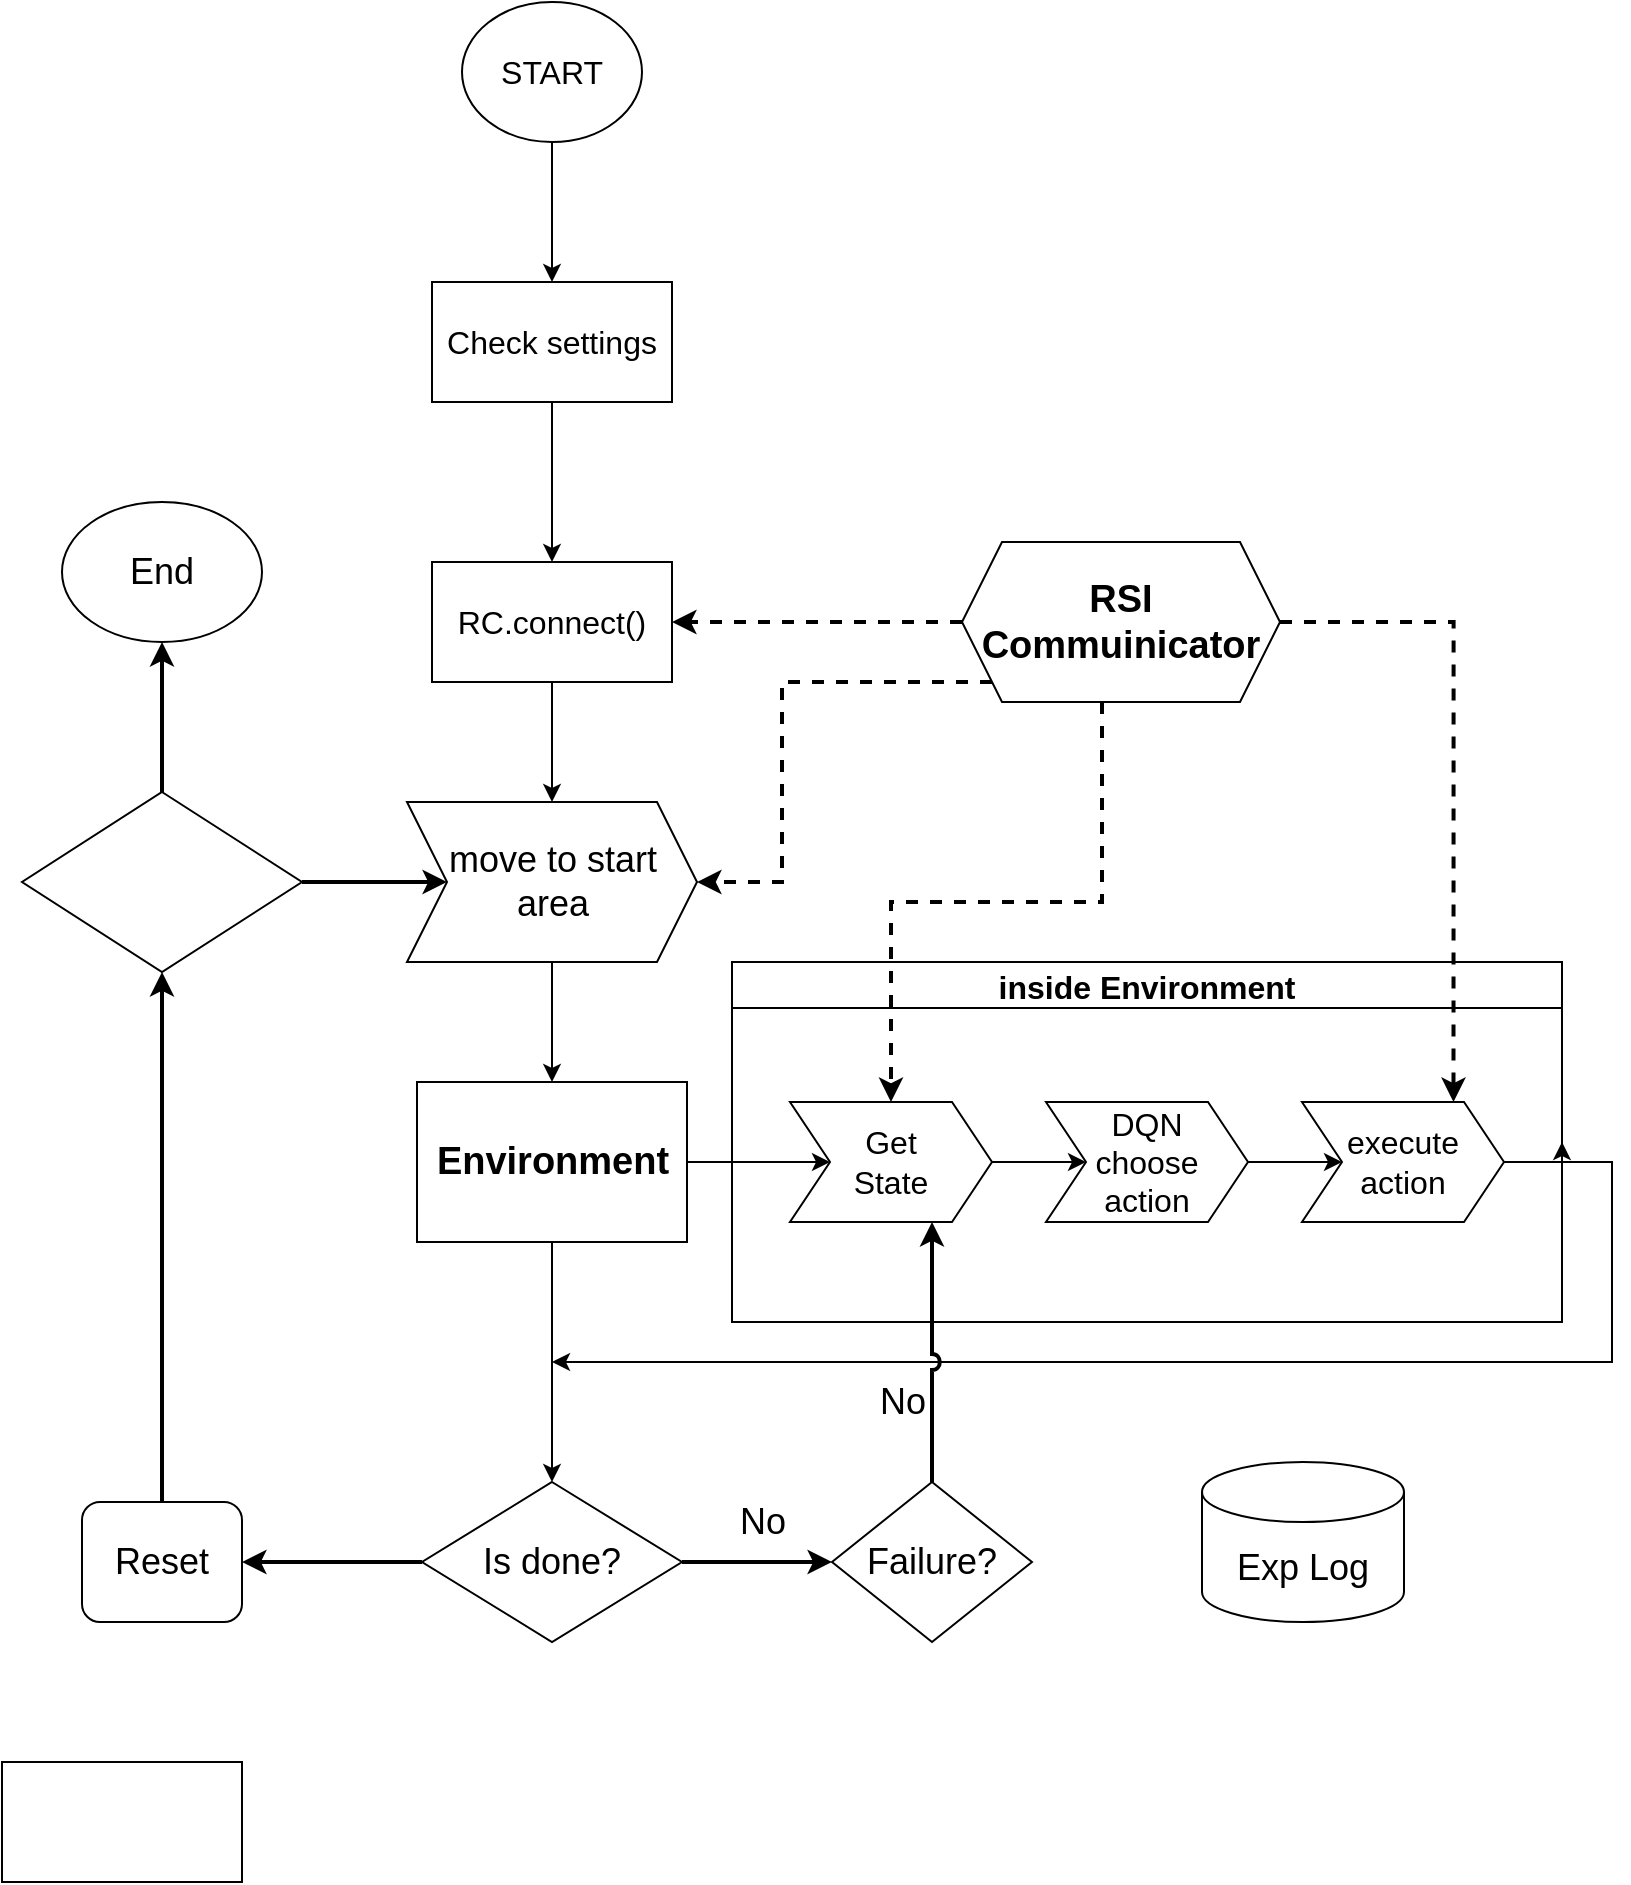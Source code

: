<mxfile version="17.1.3" type="github">
  <diagram id="C5RBs43oDa-KdzZeNtuy" name="Page-1">
    <mxGraphModel dx="900" dy="1489" grid="1" gridSize="10" guides="1" tooltips="1" connect="1" arrows="1" fold="1" page="1" pageScale="1" pageWidth="1169" pageHeight="1654" math="0" shadow="0">
      <root>
        <mxCell id="WIyWlLk6GJQsqaUBKTNV-0" />
        <mxCell id="WIyWlLk6GJQsqaUBKTNV-1" parent="WIyWlLk6GJQsqaUBKTNV-0" />
        <mxCell id="OofM7pTAUgfn_MkKT3Le-3" style="edgeStyle=orthogonalEdgeStyle;rounded=0;orthogonalLoop=1;jettySize=auto;html=1;entryX=0.5;entryY=0;entryDx=0;entryDy=0;fontSize=16;" edge="1" parent="WIyWlLk6GJQsqaUBKTNV-1" source="OofM7pTAUgfn_MkKT3Le-1" target="OofM7pTAUgfn_MkKT3Le-2">
          <mxGeometry relative="1" as="geometry" />
        </mxCell>
        <mxCell id="OofM7pTAUgfn_MkKT3Le-1" value="&lt;font style=&quot;font-size: 16px&quot;&gt;START&lt;/font&gt;" style="ellipse;whiteSpace=wrap;html=1;" vertex="1" parent="WIyWlLk6GJQsqaUBKTNV-1">
          <mxGeometry x="400" y="70" width="90" height="70" as="geometry" />
        </mxCell>
        <mxCell id="OofM7pTAUgfn_MkKT3Le-5" style="edgeStyle=orthogonalEdgeStyle;rounded=0;orthogonalLoop=1;jettySize=auto;html=1;entryX=0.5;entryY=0;entryDx=0;entryDy=0;fontSize=16;" edge="1" parent="WIyWlLk6GJQsqaUBKTNV-1" source="OofM7pTAUgfn_MkKT3Le-2" target="OofM7pTAUgfn_MkKT3Le-4">
          <mxGeometry relative="1" as="geometry" />
        </mxCell>
        <mxCell id="OofM7pTAUgfn_MkKT3Le-2" value="Check settings" style="rounded=0;whiteSpace=wrap;html=1;fontSize=16;" vertex="1" parent="WIyWlLk6GJQsqaUBKTNV-1">
          <mxGeometry x="385" y="210" width="120" height="60" as="geometry" />
        </mxCell>
        <mxCell id="OofM7pTAUgfn_MkKT3Le-29" style="edgeStyle=orthogonalEdgeStyle;rounded=0;orthogonalLoop=1;jettySize=auto;html=1;entryX=0.5;entryY=0;entryDx=0;entryDy=0;fontSize=16;" edge="1" parent="WIyWlLk6GJQsqaUBKTNV-1" source="OofM7pTAUgfn_MkKT3Le-4" target="OofM7pTAUgfn_MkKT3Le-28">
          <mxGeometry relative="1" as="geometry" />
        </mxCell>
        <mxCell id="OofM7pTAUgfn_MkKT3Le-4" value="RC.connect()" style="rounded=0;whiteSpace=wrap;html=1;fontSize=16;" vertex="1" parent="WIyWlLk6GJQsqaUBKTNV-1">
          <mxGeometry x="385" y="350" width="120" height="60" as="geometry" />
        </mxCell>
        <mxCell id="OofM7pTAUgfn_MkKT3Le-9" style="edgeStyle=orthogonalEdgeStyle;rounded=0;orthogonalLoop=1;jettySize=auto;html=1;exitX=1;exitY=0.5;exitDx=0;exitDy=0;fontSize=16;entryX=0;entryY=0.5;entryDx=0;entryDy=0;" edge="1" parent="WIyWlLk6GJQsqaUBKTNV-1" source="OofM7pTAUgfn_MkKT3Le-6" target="OofM7pTAUgfn_MkKT3Le-11">
          <mxGeometry relative="1" as="geometry">
            <mxPoint x="575" y="520" as="targetPoint" />
          </mxGeometry>
        </mxCell>
        <mxCell id="OofM7pTAUgfn_MkKT3Le-19" style="edgeStyle=orthogonalEdgeStyle;rounded=0;orthogonalLoop=1;jettySize=auto;html=1;exitX=0.5;exitY=1;exitDx=0;exitDy=0;fontSize=16;entryX=0.5;entryY=0;entryDx=0;entryDy=0;" edge="1" parent="WIyWlLk6GJQsqaUBKTNV-1" source="OofM7pTAUgfn_MkKT3Le-6" target="OofM7pTAUgfn_MkKT3Le-27">
          <mxGeometry relative="1" as="geometry">
            <mxPoint x="445" y="740" as="targetPoint" />
          </mxGeometry>
        </mxCell>
        <mxCell id="OofM7pTAUgfn_MkKT3Le-6" value="&lt;font style=&quot;font-size: 19px&quot;&gt;&lt;b&gt;Environment&lt;/b&gt;&lt;/font&gt;" style="rounded=0;whiteSpace=wrap;html=1;fontSize=16;" vertex="1" parent="WIyWlLk6GJQsqaUBKTNV-1">
          <mxGeometry x="377.5" y="610" width="135" height="80" as="geometry" />
        </mxCell>
        <mxCell id="OofM7pTAUgfn_MkKT3Le-20" style="edgeStyle=orthogonalEdgeStyle;rounded=0;orthogonalLoop=1;jettySize=auto;html=1;exitX=1;exitY=0.5;exitDx=0;exitDy=0;fontSize=16;" edge="1" parent="WIyWlLk6GJQsqaUBKTNV-1" source="OofM7pTAUgfn_MkKT3Le-8">
          <mxGeometry relative="1" as="geometry">
            <mxPoint x="445" y="750" as="targetPoint" />
            <Array as="points">
              <mxPoint x="950" y="650" />
              <mxPoint x="975" y="650" />
              <mxPoint x="975" y="750" />
            </Array>
          </mxGeometry>
        </mxCell>
        <mxCell id="OofM7pTAUgfn_MkKT3Le-8" value="inside Environment" style="swimlane;fontSize=16;" vertex="1" parent="WIyWlLk6GJQsqaUBKTNV-1">
          <mxGeometry x="535" y="550" width="415" height="180" as="geometry" />
        </mxCell>
        <mxCell id="OofM7pTAUgfn_MkKT3Le-15" style="edgeStyle=orthogonalEdgeStyle;rounded=0;orthogonalLoop=1;jettySize=auto;html=1;exitX=1;exitY=0.5;exitDx=0;exitDy=0;entryX=0;entryY=0.5;entryDx=0;entryDy=0;fontSize=16;" edge="1" parent="OofM7pTAUgfn_MkKT3Le-8" source="OofM7pTAUgfn_MkKT3Le-11" target="OofM7pTAUgfn_MkKT3Le-13">
          <mxGeometry relative="1" as="geometry" />
        </mxCell>
        <mxCell id="OofM7pTAUgfn_MkKT3Le-11" value="&lt;div&gt;Get &lt;br&gt;&lt;/div&gt;&lt;div&gt;State&lt;br&gt;&lt;/div&gt;" style="shape=step;perimeter=stepPerimeter;whiteSpace=wrap;html=1;fixedSize=1;fontFamily=Helvetica;fontSize=16;fontColor=default;align=center;strokeColor=default;fillColor=default;" vertex="1" parent="OofM7pTAUgfn_MkKT3Le-8">
          <mxGeometry x="29" y="70" width="101" height="60" as="geometry" />
        </mxCell>
        <mxCell id="OofM7pTAUgfn_MkKT3Le-16" style="edgeStyle=orthogonalEdgeStyle;rounded=0;orthogonalLoop=1;jettySize=auto;html=1;exitX=1;exitY=0.5;exitDx=0;exitDy=0;entryX=0;entryY=0.5;entryDx=0;entryDy=0;fontSize=16;" edge="1" parent="OofM7pTAUgfn_MkKT3Le-8" source="OofM7pTAUgfn_MkKT3Le-13" target="OofM7pTAUgfn_MkKT3Le-14">
          <mxGeometry relative="1" as="geometry" />
        </mxCell>
        <mxCell id="OofM7pTAUgfn_MkKT3Le-13" value="&lt;div&gt;DQN &lt;br&gt;&lt;/div&gt;&lt;div&gt;choose &lt;br&gt;&lt;/div&gt;&lt;div&gt;action&lt;/div&gt;" style="shape=step;perimeter=stepPerimeter;whiteSpace=wrap;html=1;fixedSize=1;fontFamily=Helvetica;fontSize=16;fontColor=default;align=center;strokeColor=default;fillColor=default;" vertex="1" parent="OofM7pTAUgfn_MkKT3Le-8">
          <mxGeometry x="157" y="70" width="101" height="60" as="geometry" />
        </mxCell>
        <mxCell id="OofM7pTAUgfn_MkKT3Le-17" style="edgeStyle=orthogonalEdgeStyle;rounded=0;orthogonalLoop=1;jettySize=auto;html=1;exitX=1;exitY=0.5;exitDx=0;exitDy=0;entryX=1;entryY=0.5;entryDx=0;entryDy=0;fontSize=16;" edge="1" parent="OofM7pTAUgfn_MkKT3Le-8" source="OofM7pTAUgfn_MkKT3Le-14" target="OofM7pTAUgfn_MkKT3Le-8">
          <mxGeometry relative="1" as="geometry" />
        </mxCell>
        <mxCell id="OofM7pTAUgfn_MkKT3Le-14" value="&lt;div&gt;execute &lt;br&gt;&lt;/div&gt;&lt;div&gt;action&lt;br&gt;&lt;/div&gt;" style="shape=step;perimeter=stepPerimeter;whiteSpace=wrap;html=1;fixedSize=1;fontFamily=Helvetica;fontSize=16;fontColor=default;align=center;strokeColor=default;fillColor=default;" vertex="1" parent="OofM7pTAUgfn_MkKT3Le-8">
          <mxGeometry x="285" y="70" width="101" height="60" as="geometry" />
        </mxCell>
        <mxCell id="OofM7pTAUgfn_MkKT3Le-31" style="edgeStyle=orthogonalEdgeStyle;rounded=0;orthogonalLoop=1;jettySize=auto;html=1;entryX=1;entryY=0.5;entryDx=0;entryDy=0;fontSize=16;dashed=1;strokeWidth=2;" edge="1" parent="WIyWlLk6GJQsqaUBKTNV-1" source="OofM7pTAUgfn_MkKT3Le-24" target="OofM7pTAUgfn_MkKT3Le-4">
          <mxGeometry relative="1" as="geometry" />
        </mxCell>
        <mxCell id="OofM7pTAUgfn_MkKT3Le-33" style="edgeStyle=orthogonalEdgeStyle;rounded=0;orthogonalLoop=1;jettySize=auto;html=1;entryX=0.5;entryY=0;entryDx=0;entryDy=0;dashed=1;fontSize=16;strokeWidth=2;" edge="1" parent="WIyWlLk6GJQsqaUBKTNV-1" source="OofM7pTAUgfn_MkKT3Le-24" target="OofM7pTAUgfn_MkKT3Le-11">
          <mxGeometry relative="1" as="geometry">
            <Array as="points">
              <mxPoint x="720" y="520" />
              <mxPoint x="614" y="520" />
            </Array>
          </mxGeometry>
        </mxCell>
        <mxCell id="OofM7pTAUgfn_MkKT3Le-34" style="edgeStyle=orthogonalEdgeStyle;rounded=0;orthogonalLoop=1;jettySize=auto;html=1;entryX=0.75;entryY=0;entryDx=0;entryDy=0;dashed=1;fontSize=16;strokeWidth=2;" edge="1" parent="WIyWlLk6GJQsqaUBKTNV-1" source="OofM7pTAUgfn_MkKT3Le-24" target="OofM7pTAUgfn_MkKT3Le-14">
          <mxGeometry relative="1" as="geometry">
            <Array as="points">
              <mxPoint x="896" y="380" />
            </Array>
          </mxGeometry>
        </mxCell>
        <mxCell id="OofM7pTAUgfn_MkKT3Le-39" style="edgeStyle=orthogonalEdgeStyle;rounded=0;jumpStyle=arc;orthogonalLoop=1;jettySize=auto;html=1;entryX=1;entryY=0.5;entryDx=0;entryDy=0;fontSize=18;strokeWidth=2;dashed=1;" edge="1" parent="WIyWlLk6GJQsqaUBKTNV-1" source="OofM7pTAUgfn_MkKT3Le-24" target="OofM7pTAUgfn_MkKT3Le-28">
          <mxGeometry relative="1" as="geometry">
            <Array as="points">
              <mxPoint x="560" y="410" />
              <mxPoint x="560" y="510" />
            </Array>
          </mxGeometry>
        </mxCell>
        <mxCell id="OofM7pTAUgfn_MkKT3Le-24" value="&lt;font style=&quot;font-size: 19px&quot;&gt;&lt;b&gt;RSI Commuinicator&lt;/b&gt;&lt;/font&gt;" style="shape=hexagon;perimeter=hexagonPerimeter2;whiteSpace=wrap;html=1;fixedSize=1;fontSize=16;" vertex="1" parent="WIyWlLk6GJQsqaUBKTNV-1">
          <mxGeometry x="650" y="340" width="159" height="80" as="geometry" />
        </mxCell>
        <mxCell id="OofM7pTAUgfn_MkKT3Le-36" value="No" style="edgeStyle=orthogonalEdgeStyle;rounded=0;jumpStyle=arc;orthogonalLoop=1;jettySize=auto;html=1;entryX=0;entryY=0.5;entryDx=0;entryDy=0;fontSize=18;strokeWidth=2;" edge="1" parent="WIyWlLk6GJQsqaUBKTNV-1" source="OofM7pTAUgfn_MkKT3Le-27" target="OofM7pTAUgfn_MkKT3Le-35">
          <mxGeometry x="0.067" y="20" relative="1" as="geometry">
            <mxPoint as="offset" />
          </mxGeometry>
        </mxCell>
        <mxCell id="OofM7pTAUgfn_MkKT3Le-47" style="edgeStyle=orthogonalEdgeStyle;rounded=0;jumpStyle=arc;orthogonalLoop=1;jettySize=auto;html=1;fontSize=18;strokeWidth=2;" edge="1" parent="WIyWlLk6GJQsqaUBKTNV-1" source="OofM7pTAUgfn_MkKT3Le-27" target="OofM7pTAUgfn_MkKT3Le-40">
          <mxGeometry relative="1" as="geometry" />
        </mxCell>
        <mxCell id="OofM7pTAUgfn_MkKT3Le-27" value="&lt;font style=&quot;font-size: 18px&quot;&gt;Is done?&lt;/font&gt;" style="rhombus;whiteSpace=wrap;html=1;fontSize=16;" vertex="1" parent="WIyWlLk6GJQsqaUBKTNV-1">
          <mxGeometry x="380" y="810" width="130" height="80" as="geometry" />
        </mxCell>
        <mxCell id="OofM7pTAUgfn_MkKT3Le-30" style="edgeStyle=orthogonalEdgeStyle;rounded=0;orthogonalLoop=1;jettySize=auto;html=1;exitX=0.5;exitY=1;exitDx=0;exitDy=0;entryX=0.5;entryY=0;entryDx=0;entryDy=0;fontSize=16;" edge="1" parent="WIyWlLk6GJQsqaUBKTNV-1" source="OofM7pTAUgfn_MkKT3Le-28" target="OofM7pTAUgfn_MkKT3Le-6">
          <mxGeometry relative="1" as="geometry" />
        </mxCell>
        <mxCell id="OofM7pTAUgfn_MkKT3Le-28" value="&lt;font style=&quot;font-size: 18px&quot;&gt;move to start area&lt;/font&gt;" style="shape=step;perimeter=stepPerimeter;whiteSpace=wrap;html=1;fixedSize=1;fontSize=16;" vertex="1" parent="WIyWlLk6GJQsqaUBKTNV-1">
          <mxGeometry x="372.5" y="470" width="145" height="80" as="geometry" />
        </mxCell>
        <mxCell id="OofM7pTAUgfn_MkKT3Le-37" value="No" style="edgeStyle=orthogonalEdgeStyle;rounded=0;jumpStyle=arc;orthogonalLoop=1;jettySize=auto;html=1;fontSize=18;strokeWidth=2;" edge="1" parent="WIyWlLk6GJQsqaUBKTNV-1" source="OofM7pTAUgfn_MkKT3Le-35" target="OofM7pTAUgfn_MkKT3Le-11">
          <mxGeometry x="-0.385" y="15" relative="1" as="geometry">
            <Array as="points">
              <mxPoint x="635" y="780" />
              <mxPoint x="635" y="780" />
            </Array>
            <mxPoint as="offset" />
          </mxGeometry>
        </mxCell>
        <mxCell id="OofM7pTAUgfn_MkKT3Le-35" value="Failure?" style="rhombus;whiteSpace=wrap;html=1;fontSize=18;" vertex="1" parent="WIyWlLk6GJQsqaUBKTNV-1">
          <mxGeometry x="585" y="810" width="100" height="80" as="geometry" />
        </mxCell>
        <mxCell id="OofM7pTAUgfn_MkKT3Le-38" value="Exp Log" style="shape=cylinder3;whiteSpace=wrap;html=1;boundedLbl=1;backgroundOutline=1;size=15;fontSize=18;" vertex="1" parent="WIyWlLk6GJQsqaUBKTNV-1">
          <mxGeometry x="770" y="800" width="101" height="80" as="geometry" />
        </mxCell>
        <mxCell id="OofM7pTAUgfn_MkKT3Le-45" style="edgeStyle=orthogonalEdgeStyle;rounded=0;jumpStyle=arc;orthogonalLoop=1;jettySize=auto;html=1;entryX=0.5;entryY=1;entryDx=0;entryDy=0;fontSize=18;strokeWidth=2;" edge="1" parent="WIyWlLk6GJQsqaUBKTNV-1" source="OofM7pTAUgfn_MkKT3Le-40" target="OofM7pTAUgfn_MkKT3Le-41">
          <mxGeometry relative="1" as="geometry" />
        </mxCell>
        <mxCell id="OofM7pTAUgfn_MkKT3Le-40" value="&lt;div&gt;Reset&lt;/div&gt;" style="rounded=1;whiteSpace=wrap;html=1;fontSize=18;" vertex="1" parent="WIyWlLk6GJQsqaUBKTNV-1">
          <mxGeometry x="210" y="820" width="80" height="60" as="geometry" />
        </mxCell>
        <mxCell id="OofM7pTAUgfn_MkKT3Le-44" style="edgeStyle=orthogonalEdgeStyle;rounded=0;jumpStyle=arc;orthogonalLoop=1;jettySize=auto;html=1;fontSize=18;strokeWidth=2;" edge="1" parent="WIyWlLk6GJQsqaUBKTNV-1" source="OofM7pTAUgfn_MkKT3Le-41" target="OofM7pTAUgfn_MkKT3Le-42">
          <mxGeometry relative="1" as="geometry" />
        </mxCell>
        <mxCell id="OofM7pTAUgfn_MkKT3Le-46" style="edgeStyle=orthogonalEdgeStyle;rounded=0;jumpStyle=arc;orthogonalLoop=1;jettySize=auto;html=1;entryX=0;entryY=0.5;entryDx=0;entryDy=0;fontSize=18;strokeWidth=2;" edge="1" parent="WIyWlLk6GJQsqaUBKTNV-1" source="OofM7pTAUgfn_MkKT3Le-41" target="OofM7pTAUgfn_MkKT3Le-28">
          <mxGeometry relative="1" as="geometry" />
        </mxCell>
        <mxCell id="OofM7pTAUgfn_MkKT3Le-41" value="" style="rhombus;whiteSpace=wrap;html=1;fontSize=18;" vertex="1" parent="WIyWlLk6GJQsqaUBKTNV-1">
          <mxGeometry x="180" y="465" width="140" height="90" as="geometry" />
        </mxCell>
        <mxCell id="OofM7pTAUgfn_MkKT3Le-42" value="End" style="ellipse;whiteSpace=wrap;html=1;fontSize=18;" vertex="1" parent="WIyWlLk6GJQsqaUBKTNV-1">
          <mxGeometry x="200" y="320" width="100" height="70" as="geometry" />
        </mxCell>
        <mxCell id="OofM7pTAUgfn_MkKT3Le-49" value="" style="rounded=0;whiteSpace=wrap;html=1;fontSize=18;" vertex="1" parent="WIyWlLk6GJQsqaUBKTNV-1">
          <mxGeometry x="170" y="950" width="120" height="60" as="geometry" />
        </mxCell>
      </root>
    </mxGraphModel>
  </diagram>
</mxfile>
